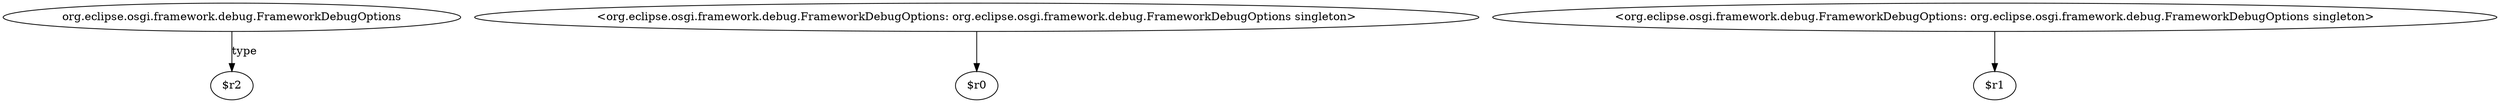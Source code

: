 digraph g {
0[label="org.eclipse.osgi.framework.debug.FrameworkDebugOptions"]
1[label="$r2"]
0->1[label="type"]
2[label="<org.eclipse.osgi.framework.debug.FrameworkDebugOptions: org.eclipse.osgi.framework.debug.FrameworkDebugOptions singleton>"]
3[label="$r0"]
2->3[label=""]
4[label="<org.eclipse.osgi.framework.debug.FrameworkDebugOptions: org.eclipse.osgi.framework.debug.FrameworkDebugOptions singleton>"]
5[label="$r1"]
4->5[label=""]
}